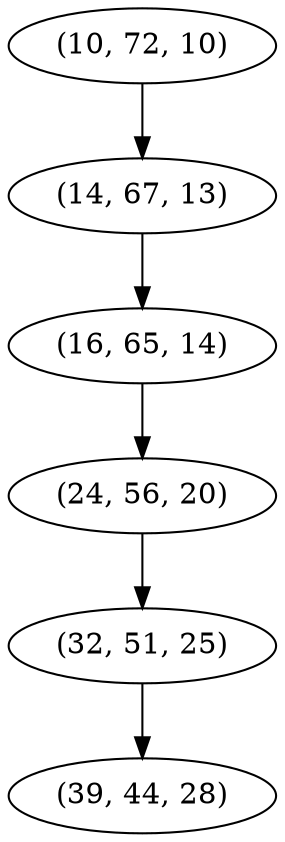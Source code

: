 digraph tree {
    "(10, 72, 10)";
    "(14, 67, 13)";
    "(16, 65, 14)";
    "(24, 56, 20)";
    "(32, 51, 25)";
    "(39, 44, 28)";
    "(10, 72, 10)" -> "(14, 67, 13)";
    "(14, 67, 13)" -> "(16, 65, 14)";
    "(16, 65, 14)" -> "(24, 56, 20)";
    "(24, 56, 20)" -> "(32, 51, 25)";
    "(32, 51, 25)" -> "(39, 44, 28)";
}
